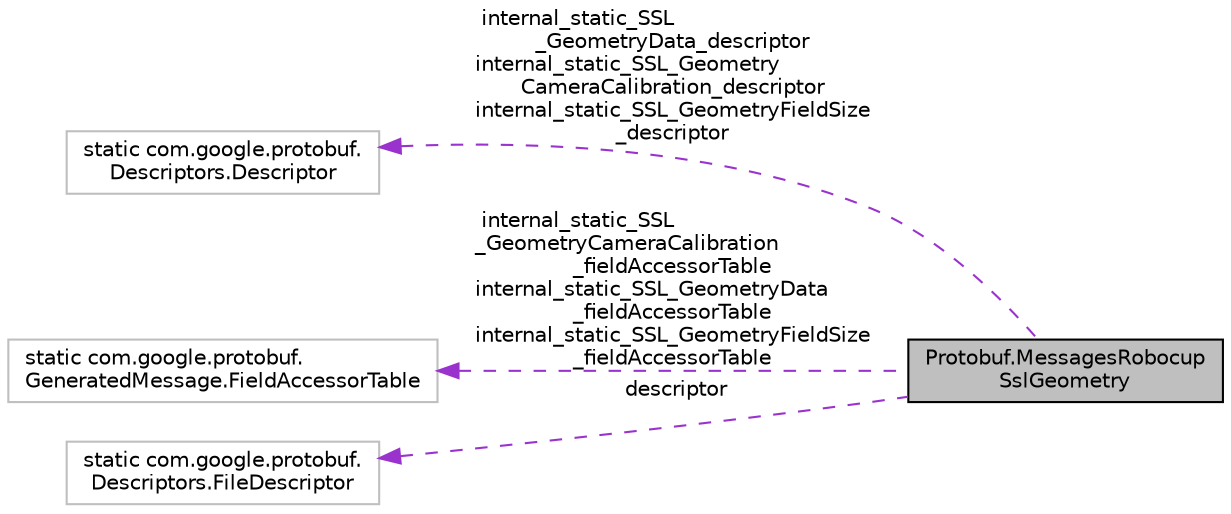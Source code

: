 digraph "Protobuf.MessagesRobocupSslGeometry"
{
 // INTERACTIVE_SVG=YES
  edge [fontname="Helvetica",fontsize="10",labelfontname="Helvetica",labelfontsize="10"];
  node [fontname="Helvetica",fontsize="10",shape=record];
  rankdir="LR";
  Node1 [label="Protobuf.MessagesRobocup\lSslGeometry",height=0.2,width=0.4,color="black", fillcolor="grey75", style="filled", fontcolor="black"];
  Node2 -> Node1 [dir="back",color="darkorchid3",fontsize="10",style="dashed",label=" internal_static_SSL\l_GeometryData_descriptor\ninternal_static_SSL_Geometry\lCameraCalibration_descriptor\ninternal_static_SSL_GeometryFieldSize\l_descriptor" ,fontname="Helvetica"];
  Node2 [label="static com.google.protobuf.\lDescriptors.Descriptor",height=0.2,width=0.4,color="grey75", fillcolor="white", style="filled"];
  Node3 -> Node1 [dir="back",color="darkorchid3",fontsize="10",style="dashed",label=" internal_static_SSL\l_GeometryCameraCalibration\l_fieldAccessorTable\ninternal_static_SSL_GeometryData\l_fieldAccessorTable\ninternal_static_SSL_GeometryFieldSize\l_fieldAccessorTable" ,fontname="Helvetica"];
  Node3 [label="static com.google.protobuf.\lGeneratedMessage.FieldAccessorTable",height=0.2,width=0.4,color="grey75", fillcolor="white", style="filled"];
  Node4 -> Node1 [dir="back",color="darkorchid3",fontsize="10",style="dashed",label=" descriptor" ,fontname="Helvetica"];
  Node4 [label="static com.google.protobuf.\lDescriptors.FileDescriptor",height=0.2,width=0.4,color="grey75", fillcolor="white", style="filled"];
}
